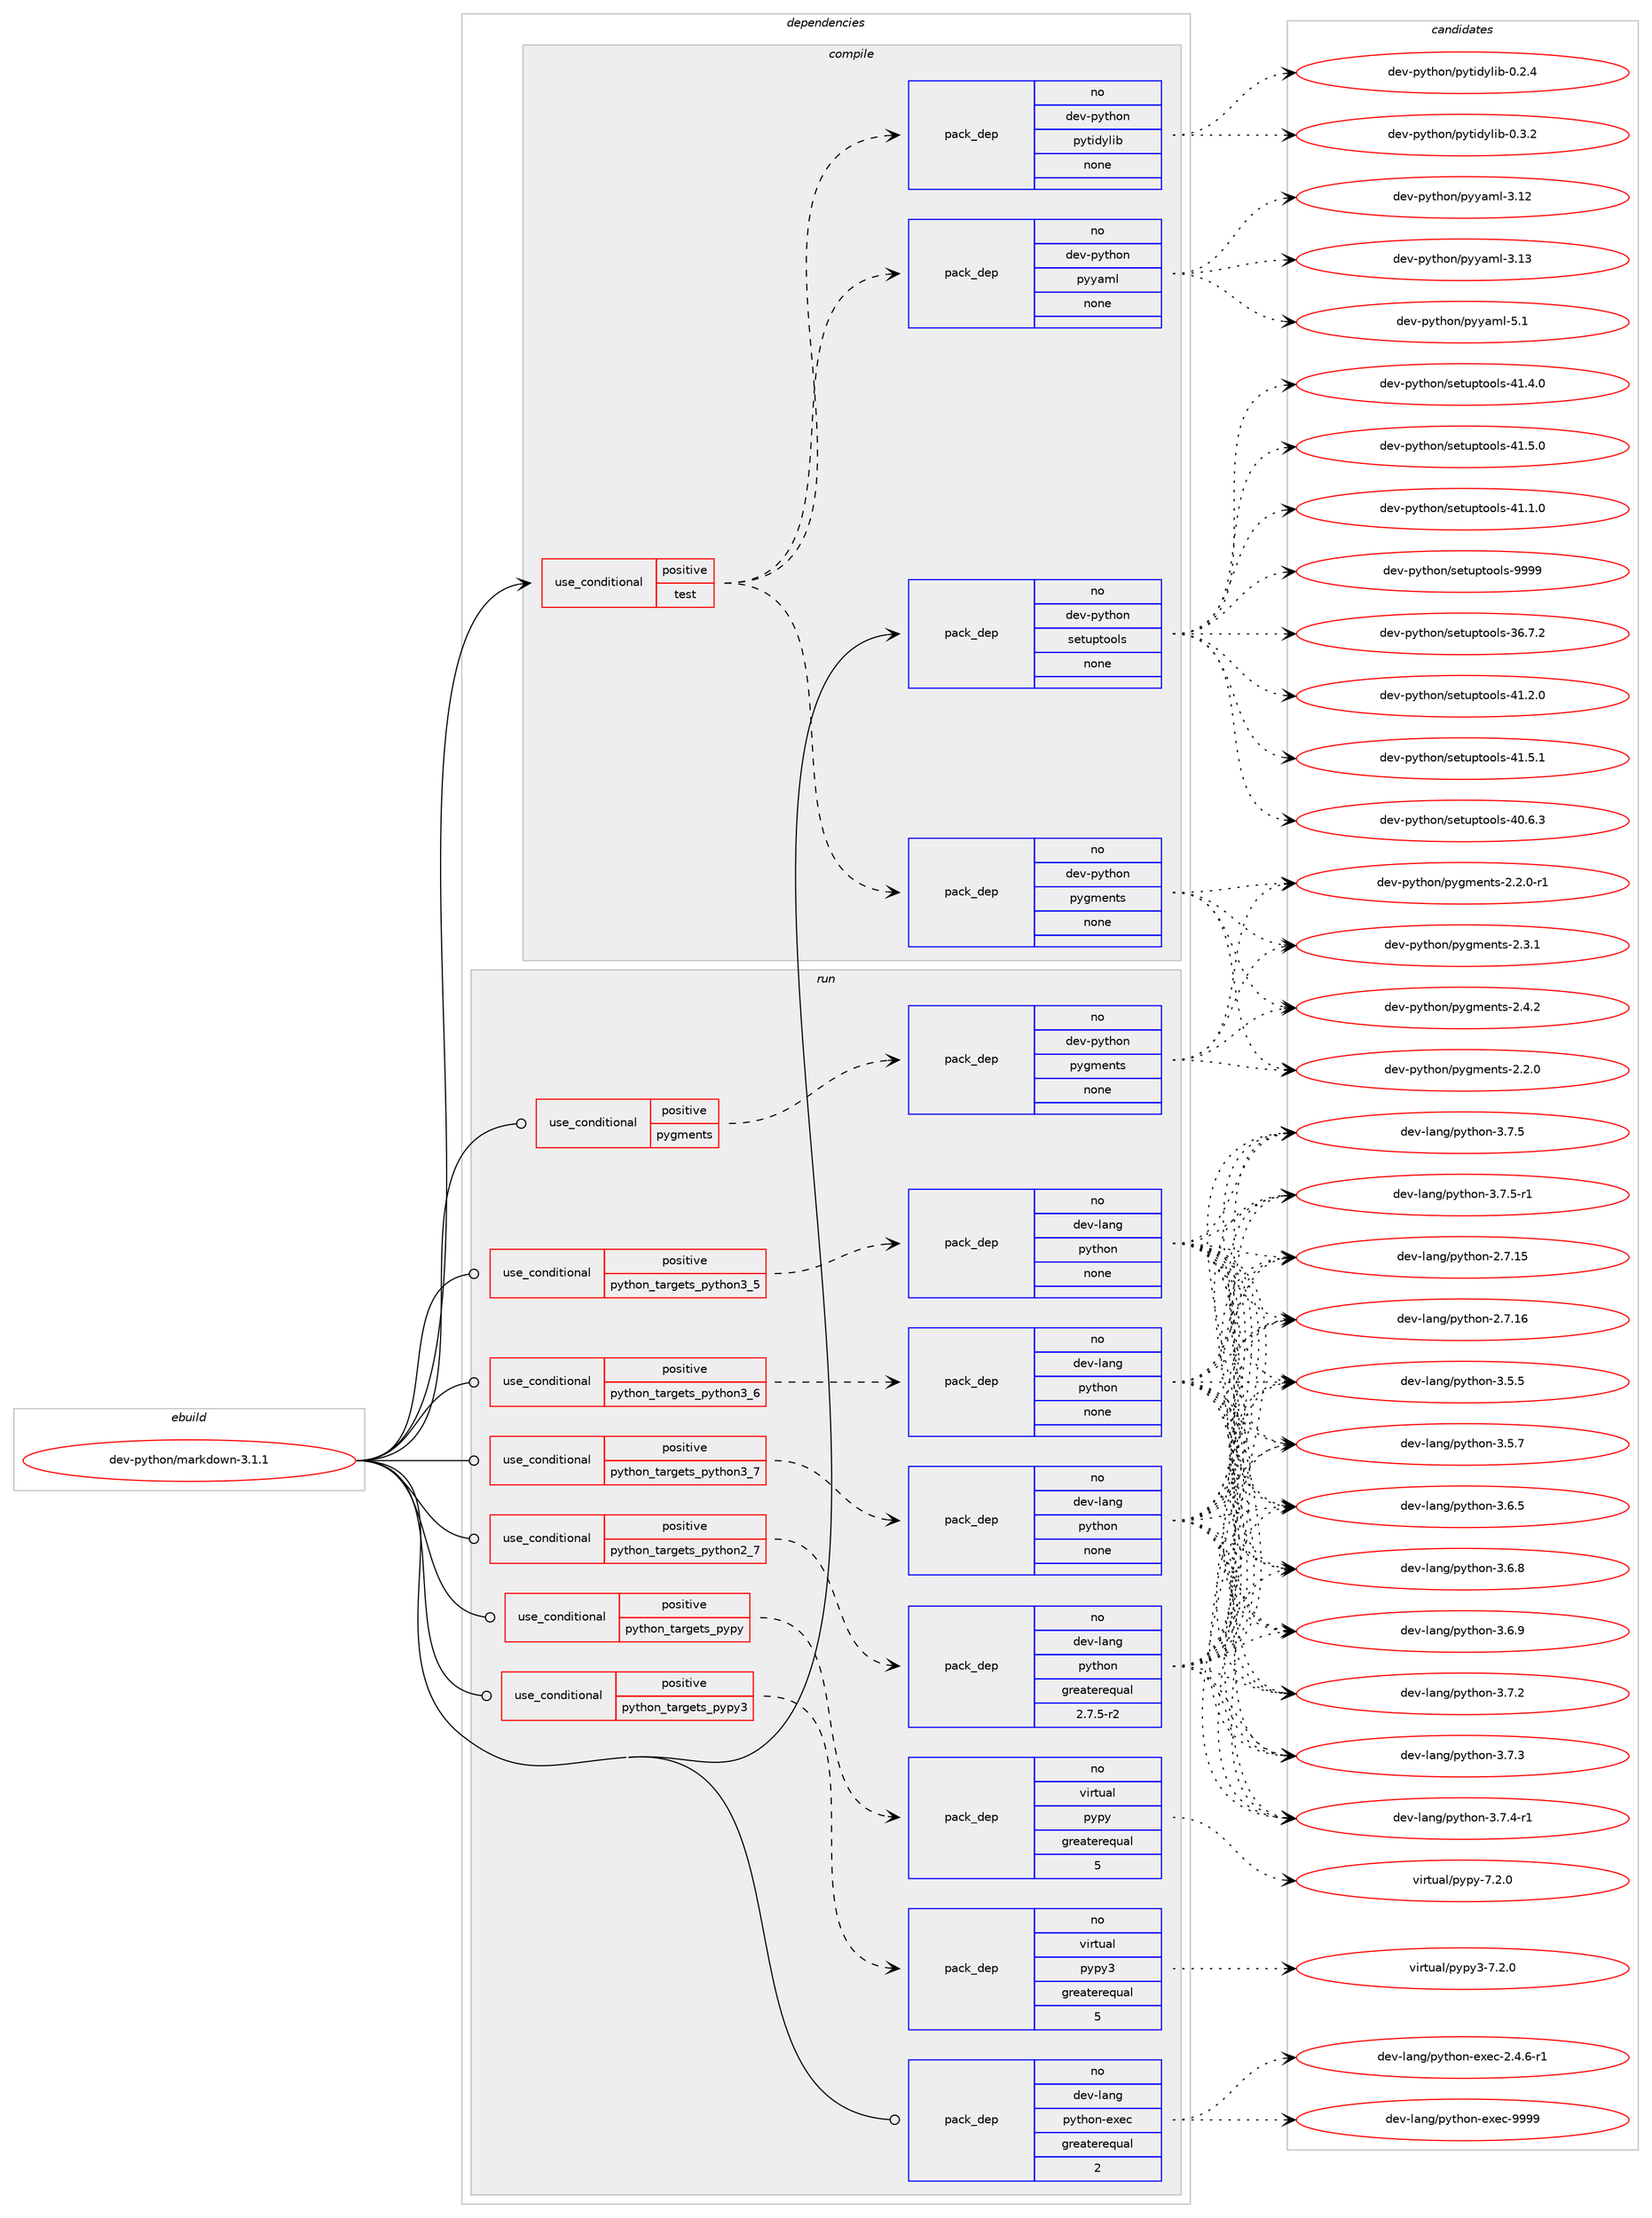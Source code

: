 digraph prolog {

# *************
# Graph options
# *************

newrank=true;
concentrate=true;
compound=true;
graph [rankdir=LR,fontname=Helvetica,fontsize=10,ranksep=1.5];#, ranksep=2.5, nodesep=0.2];
edge  [arrowhead=vee];
node  [fontname=Helvetica,fontsize=10];

# **********
# The ebuild
# **********

subgraph cluster_leftcol {
color=gray;
rank=same;
label=<<i>ebuild</i>>;
id [label="dev-python/markdown-3.1.1", color=red, width=4, href="../dev-python/markdown-3.1.1.svg"];
}

# ****************
# The dependencies
# ****************

subgraph cluster_midcol {
color=gray;
label=<<i>dependencies</i>>;
subgraph cluster_compile {
fillcolor="#eeeeee";
style=filled;
label=<<i>compile</i>>;
subgraph cond142327 {
dependency613986 [label=<<TABLE BORDER="0" CELLBORDER="1" CELLSPACING="0" CELLPADDING="4"><TR><TD ROWSPAN="3" CELLPADDING="10">use_conditional</TD></TR><TR><TD>positive</TD></TR><TR><TD>test</TD></TR></TABLE>>, shape=none, color=red];
subgraph pack459855 {
dependency613987 [label=<<TABLE BORDER="0" CELLBORDER="1" CELLSPACING="0" CELLPADDING="4" WIDTH="220"><TR><TD ROWSPAN="6" CELLPADDING="30">pack_dep</TD></TR><TR><TD WIDTH="110">no</TD></TR><TR><TD>dev-python</TD></TR><TR><TD>pygments</TD></TR><TR><TD>none</TD></TR><TR><TD></TD></TR></TABLE>>, shape=none, color=blue];
}
dependency613986:e -> dependency613987:w [weight=20,style="dashed",arrowhead="vee"];
subgraph pack459856 {
dependency613988 [label=<<TABLE BORDER="0" CELLBORDER="1" CELLSPACING="0" CELLPADDING="4" WIDTH="220"><TR><TD ROWSPAN="6" CELLPADDING="30">pack_dep</TD></TR><TR><TD WIDTH="110">no</TD></TR><TR><TD>dev-python</TD></TR><TR><TD>pytidylib</TD></TR><TR><TD>none</TD></TR><TR><TD></TD></TR></TABLE>>, shape=none, color=blue];
}
dependency613986:e -> dependency613988:w [weight=20,style="dashed",arrowhead="vee"];
subgraph pack459857 {
dependency613989 [label=<<TABLE BORDER="0" CELLBORDER="1" CELLSPACING="0" CELLPADDING="4" WIDTH="220"><TR><TD ROWSPAN="6" CELLPADDING="30">pack_dep</TD></TR><TR><TD WIDTH="110">no</TD></TR><TR><TD>dev-python</TD></TR><TR><TD>pyyaml</TD></TR><TR><TD>none</TD></TR><TR><TD></TD></TR></TABLE>>, shape=none, color=blue];
}
dependency613986:e -> dependency613989:w [weight=20,style="dashed",arrowhead="vee"];
}
id:e -> dependency613986:w [weight=20,style="solid",arrowhead="vee"];
subgraph pack459858 {
dependency613990 [label=<<TABLE BORDER="0" CELLBORDER="1" CELLSPACING="0" CELLPADDING="4" WIDTH="220"><TR><TD ROWSPAN="6" CELLPADDING="30">pack_dep</TD></TR><TR><TD WIDTH="110">no</TD></TR><TR><TD>dev-python</TD></TR><TR><TD>setuptools</TD></TR><TR><TD>none</TD></TR><TR><TD></TD></TR></TABLE>>, shape=none, color=blue];
}
id:e -> dependency613990:w [weight=20,style="solid",arrowhead="vee"];
}
subgraph cluster_compileandrun {
fillcolor="#eeeeee";
style=filled;
label=<<i>compile and run</i>>;
}
subgraph cluster_run {
fillcolor="#eeeeee";
style=filled;
label=<<i>run</i>>;
subgraph cond142328 {
dependency613991 [label=<<TABLE BORDER="0" CELLBORDER="1" CELLSPACING="0" CELLPADDING="4"><TR><TD ROWSPAN="3" CELLPADDING="10">use_conditional</TD></TR><TR><TD>positive</TD></TR><TR><TD>pygments</TD></TR></TABLE>>, shape=none, color=red];
subgraph pack459859 {
dependency613992 [label=<<TABLE BORDER="0" CELLBORDER="1" CELLSPACING="0" CELLPADDING="4" WIDTH="220"><TR><TD ROWSPAN="6" CELLPADDING="30">pack_dep</TD></TR><TR><TD WIDTH="110">no</TD></TR><TR><TD>dev-python</TD></TR><TR><TD>pygments</TD></TR><TR><TD>none</TD></TR><TR><TD></TD></TR></TABLE>>, shape=none, color=blue];
}
dependency613991:e -> dependency613992:w [weight=20,style="dashed",arrowhead="vee"];
}
id:e -> dependency613991:w [weight=20,style="solid",arrowhead="odot"];
subgraph cond142329 {
dependency613993 [label=<<TABLE BORDER="0" CELLBORDER="1" CELLSPACING="0" CELLPADDING="4"><TR><TD ROWSPAN="3" CELLPADDING="10">use_conditional</TD></TR><TR><TD>positive</TD></TR><TR><TD>python_targets_pypy</TD></TR></TABLE>>, shape=none, color=red];
subgraph pack459860 {
dependency613994 [label=<<TABLE BORDER="0" CELLBORDER="1" CELLSPACING="0" CELLPADDING="4" WIDTH="220"><TR><TD ROWSPAN="6" CELLPADDING="30">pack_dep</TD></TR><TR><TD WIDTH="110">no</TD></TR><TR><TD>virtual</TD></TR><TR><TD>pypy</TD></TR><TR><TD>greaterequal</TD></TR><TR><TD>5</TD></TR></TABLE>>, shape=none, color=blue];
}
dependency613993:e -> dependency613994:w [weight=20,style="dashed",arrowhead="vee"];
}
id:e -> dependency613993:w [weight=20,style="solid",arrowhead="odot"];
subgraph cond142330 {
dependency613995 [label=<<TABLE BORDER="0" CELLBORDER="1" CELLSPACING="0" CELLPADDING="4"><TR><TD ROWSPAN="3" CELLPADDING="10">use_conditional</TD></TR><TR><TD>positive</TD></TR><TR><TD>python_targets_pypy3</TD></TR></TABLE>>, shape=none, color=red];
subgraph pack459861 {
dependency613996 [label=<<TABLE BORDER="0" CELLBORDER="1" CELLSPACING="0" CELLPADDING="4" WIDTH="220"><TR><TD ROWSPAN="6" CELLPADDING="30">pack_dep</TD></TR><TR><TD WIDTH="110">no</TD></TR><TR><TD>virtual</TD></TR><TR><TD>pypy3</TD></TR><TR><TD>greaterequal</TD></TR><TR><TD>5</TD></TR></TABLE>>, shape=none, color=blue];
}
dependency613995:e -> dependency613996:w [weight=20,style="dashed",arrowhead="vee"];
}
id:e -> dependency613995:w [weight=20,style="solid",arrowhead="odot"];
subgraph cond142331 {
dependency613997 [label=<<TABLE BORDER="0" CELLBORDER="1" CELLSPACING="0" CELLPADDING="4"><TR><TD ROWSPAN="3" CELLPADDING="10">use_conditional</TD></TR><TR><TD>positive</TD></TR><TR><TD>python_targets_python2_7</TD></TR></TABLE>>, shape=none, color=red];
subgraph pack459862 {
dependency613998 [label=<<TABLE BORDER="0" CELLBORDER="1" CELLSPACING="0" CELLPADDING="4" WIDTH="220"><TR><TD ROWSPAN="6" CELLPADDING="30">pack_dep</TD></TR><TR><TD WIDTH="110">no</TD></TR><TR><TD>dev-lang</TD></TR><TR><TD>python</TD></TR><TR><TD>greaterequal</TD></TR><TR><TD>2.7.5-r2</TD></TR></TABLE>>, shape=none, color=blue];
}
dependency613997:e -> dependency613998:w [weight=20,style="dashed",arrowhead="vee"];
}
id:e -> dependency613997:w [weight=20,style="solid",arrowhead="odot"];
subgraph cond142332 {
dependency613999 [label=<<TABLE BORDER="0" CELLBORDER="1" CELLSPACING="0" CELLPADDING="4"><TR><TD ROWSPAN="3" CELLPADDING="10">use_conditional</TD></TR><TR><TD>positive</TD></TR><TR><TD>python_targets_python3_5</TD></TR></TABLE>>, shape=none, color=red];
subgraph pack459863 {
dependency614000 [label=<<TABLE BORDER="0" CELLBORDER="1" CELLSPACING="0" CELLPADDING="4" WIDTH="220"><TR><TD ROWSPAN="6" CELLPADDING="30">pack_dep</TD></TR><TR><TD WIDTH="110">no</TD></TR><TR><TD>dev-lang</TD></TR><TR><TD>python</TD></TR><TR><TD>none</TD></TR><TR><TD></TD></TR></TABLE>>, shape=none, color=blue];
}
dependency613999:e -> dependency614000:w [weight=20,style="dashed",arrowhead="vee"];
}
id:e -> dependency613999:w [weight=20,style="solid",arrowhead="odot"];
subgraph cond142333 {
dependency614001 [label=<<TABLE BORDER="0" CELLBORDER="1" CELLSPACING="0" CELLPADDING="4"><TR><TD ROWSPAN="3" CELLPADDING="10">use_conditional</TD></TR><TR><TD>positive</TD></TR><TR><TD>python_targets_python3_6</TD></TR></TABLE>>, shape=none, color=red];
subgraph pack459864 {
dependency614002 [label=<<TABLE BORDER="0" CELLBORDER="1" CELLSPACING="0" CELLPADDING="4" WIDTH="220"><TR><TD ROWSPAN="6" CELLPADDING="30">pack_dep</TD></TR><TR><TD WIDTH="110">no</TD></TR><TR><TD>dev-lang</TD></TR><TR><TD>python</TD></TR><TR><TD>none</TD></TR><TR><TD></TD></TR></TABLE>>, shape=none, color=blue];
}
dependency614001:e -> dependency614002:w [weight=20,style="dashed",arrowhead="vee"];
}
id:e -> dependency614001:w [weight=20,style="solid",arrowhead="odot"];
subgraph cond142334 {
dependency614003 [label=<<TABLE BORDER="0" CELLBORDER="1" CELLSPACING="0" CELLPADDING="4"><TR><TD ROWSPAN="3" CELLPADDING="10">use_conditional</TD></TR><TR><TD>positive</TD></TR><TR><TD>python_targets_python3_7</TD></TR></TABLE>>, shape=none, color=red];
subgraph pack459865 {
dependency614004 [label=<<TABLE BORDER="0" CELLBORDER="1" CELLSPACING="0" CELLPADDING="4" WIDTH="220"><TR><TD ROWSPAN="6" CELLPADDING="30">pack_dep</TD></TR><TR><TD WIDTH="110">no</TD></TR><TR><TD>dev-lang</TD></TR><TR><TD>python</TD></TR><TR><TD>none</TD></TR><TR><TD></TD></TR></TABLE>>, shape=none, color=blue];
}
dependency614003:e -> dependency614004:w [weight=20,style="dashed",arrowhead="vee"];
}
id:e -> dependency614003:w [weight=20,style="solid",arrowhead="odot"];
subgraph pack459866 {
dependency614005 [label=<<TABLE BORDER="0" CELLBORDER="1" CELLSPACING="0" CELLPADDING="4" WIDTH="220"><TR><TD ROWSPAN="6" CELLPADDING="30">pack_dep</TD></TR><TR><TD WIDTH="110">no</TD></TR><TR><TD>dev-lang</TD></TR><TR><TD>python-exec</TD></TR><TR><TD>greaterequal</TD></TR><TR><TD>2</TD></TR></TABLE>>, shape=none, color=blue];
}
id:e -> dependency614005:w [weight=20,style="solid",arrowhead="odot"];
}
}

# **************
# The candidates
# **************

subgraph cluster_choices {
rank=same;
color=gray;
label=<<i>candidates</i>>;

subgraph choice459855 {
color=black;
nodesep=1;
choice1001011184511212111610411111047112121103109101110116115455046504648 [label="dev-python/pygments-2.2.0", color=red, width=4,href="../dev-python/pygments-2.2.0.svg"];
choice10010111845112121116104111110471121211031091011101161154550465046484511449 [label="dev-python/pygments-2.2.0-r1", color=red, width=4,href="../dev-python/pygments-2.2.0-r1.svg"];
choice1001011184511212111610411111047112121103109101110116115455046514649 [label="dev-python/pygments-2.3.1", color=red, width=4,href="../dev-python/pygments-2.3.1.svg"];
choice1001011184511212111610411111047112121103109101110116115455046524650 [label="dev-python/pygments-2.4.2", color=red, width=4,href="../dev-python/pygments-2.4.2.svg"];
dependency613987:e -> choice1001011184511212111610411111047112121103109101110116115455046504648:w [style=dotted,weight="100"];
dependency613987:e -> choice10010111845112121116104111110471121211031091011101161154550465046484511449:w [style=dotted,weight="100"];
dependency613987:e -> choice1001011184511212111610411111047112121103109101110116115455046514649:w [style=dotted,weight="100"];
dependency613987:e -> choice1001011184511212111610411111047112121103109101110116115455046524650:w [style=dotted,weight="100"];
}
subgraph choice459856 {
color=black;
nodesep=1;
choice100101118451121211161041111104711212111610510012110810598454846504652 [label="dev-python/pytidylib-0.2.4", color=red, width=4,href="../dev-python/pytidylib-0.2.4.svg"];
choice100101118451121211161041111104711212111610510012110810598454846514650 [label="dev-python/pytidylib-0.3.2", color=red, width=4,href="../dev-python/pytidylib-0.3.2.svg"];
dependency613988:e -> choice100101118451121211161041111104711212111610510012110810598454846504652:w [style=dotted,weight="100"];
dependency613988:e -> choice100101118451121211161041111104711212111610510012110810598454846514650:w [style=dotted,weight="100"];
}
subgraph choice459857 {
color=black;
nodesep=1;
choice1001011184511212111610411111047112121121971091084551464950 [label="dev-python/pyyaml-3.12", color=red, width=4,href="../dev-python/pyyaml-3.12.svg"];
choice1001011184511212111610411111047112121121971091084551464951 [label="dev-python/pyyaml-3.13", color=red, width=4,href="../dev-python/pyyaml-3.13.svg"];
choice10010111845112121116104111110471121211219710910845534649 [label="dev-python/pyyaml-5.1", color=red, width=4,href="../dev-python/pyyaml-5.1.svg"];
dependency613989:e -> choice1001011184511212111610411111047112121121971091084551464950:w [style=dotted,weight="100"];
dependency613989:e -> choice1001011184511212111610411111047112121121971091084551464951:w [style=dotted,weight="100"];
dependency613989:e -> choice10010111845112121116104111110471121211219710910845534649:w [style=dotted,weight="100"];
}
subgraph choice459858 {
color=black;
nodesep=1;
choice100101118451121211161041111104711510111611711211611111110811545515446554650 [label="dev-python/setuptools-36.7.2", color=red, width=4,href="../dev-python/setuptools-36.7.2.svg"];
choice100101118451121211161041111104711510111611711211611111110811545524846544651 [label="dev-python/setuptools-40.6.3", color=red, width=4,href="../dev-python/setuptools-40.6.3.svg"];
choice100101118451121211161041111104711510111611711211611111110811545524946494648 [label="dev-python/setuptools-41.1.0", color=red, width=4,href="../dev-python/setuptools-41.1.0.svg"];
choice100101118451121211161041111104711510111611711211611111110811545524946504648 [label="dev-python/setuptools-41.2.0", color=red, width=4,href="../dev-python/setuptools-41.2.0.svg"];
choice100101118451121211161041111104711510111611711211611111110811545524946524648 [label="dev-python/setuptools-41.4.0", color=red, width=4,href="../dev-python/setuptools-41.4.0.svg"];
choice100101118451121211161041111104711510111611711211611111110811545524946534648 [label="dev-python/setuptools-41.5.0", color=red, width=4,href="../dev-python/setuptools-41.5.0.svg"];
choice100101118451121211161041111104711510111611711211611111110811545524946534649 [label="dev-python/setuptools-41.5.1", color=red, width=4,href="../dev-python/setuptools-41.5.1.svg"];
choice10010111845112121116104111110471151011161171121161111111081154557575757 [label="dev-python/setuptools-9999", color=red, width=4,href="../dev-python/setuptools-9999.svg"];
dependency613990:e -> choice100101118451121211161041111104711510111611711211611111110811545515446554650:w [style=dotted,weight="100"];
dependency613990:e -> choice100101118451121211161041111104711510111611711211611111110811545524846544651:w [style=dotted,weight="100"];
dependency613990:e -> choice100101118451121211161041111104711510111611711211611111110811545524946494648:w [style=dotted,weight="100"];
dependency613990:e -> choice100101118451121211161041111104711510111611711211611111110811545524946504648:w [style=dotted,weight="100"];
dependency613990:e -> choice100101118451121211161041111104711510111611711211611111110811545524946524648:w [style=dotted,weight="100"];
dependency613990:e -> choice100101118451121211161041111104711510111611711211611111110811545524946534648:w [style=dotted,weight="100"];
dependency613990:e -> choice100101118451121211161041111104711510111611711211611111110811545524946534649:w [style=dotted,weight="100"];
dependency613990:e -> choice10010111845112121116104111110471151011161171121161111111081154557575757:w [style=dotted,weight="100"];
}
subgraph choice459859 {
color=black;
nodesep=1;
choice1001011184511212111610411111047112121103109101110116115455046504648 [label="dev-python/pygments-2.2.0", color=red, width=4,href="../dev-python/pygments-2.2.0.svg"];
choice10010111845112121116104111110471121211031091011101161154550465046484511449 [label="dev-python/pygments-2.2.0-r1", color=red, width=4,href="../dev-python/pygments-2.2.0-r1.svg"];
choice1001011184511212111610411111047112121103109101110116115455046514649 [label="dev-python/pygments-2.3.1", color=red, width=4,href="../dev-python/pygments-2.3.1.svg"];
choice1001011184511212111610411111047112121103109101110116115455046524650 [label="dev-python/pygments-2.4.2", color=red, width=4,href="../dev-python/pygments-2.4.2.svg"];
dependency613992:e -> choice1001011184511212111610411111047112121103109101110116115455046504648:w [style=dotted,weight="100"];
dependency613992:e -> choice10010111845112121116104111110471121211031091011101161154550465046484511449:w [style=dotted,weight="100"];
dependency613992:e -> choice1001011184511212111610411111047112121103109101110116115455046514649:w [style=dotted,weight="100"];
dependency613992:e -> choice1001011184511212111610411111047112121103109101110116115455046524650:w [style=dotted,weight="100"];
}
subgraph choice459860 {
color=black;
nodesep=1;
choice1181051141161179710847112121112121455546504648 [label="virtual/pypy-7.2.0", color=red, width=4,href="../virtual/pypy-7.2.0.svg"];
dependency613994:e -> choice1181051141161179710847112121112121455546504648:w [style=dotted,weight="100"];
}
subgraph choice459861 {
color=black;
nodesep=1;
choice118105114116117971084711212111212151455546504648 [label="virtual/pypy3-7.2.0", color=red, width=4,href="../virtual/pypy3-7.2.0.svg"];
dependency613996:e -> choice118105114116117971084711212111212151455546504648:w [style=dotted,weight="100"];
}
subgraph choice459862 {
color=black;
nodesep=1;
choice10010111845108971101034711212111610411111045504655464953 [label="dev-lang/python-2.7.15", color=red, width=4,href="../dev-lang/python-2.7.15.svg"];
choice10010111845108971101034711212111610411111045504655464954 [label="dev-lang/python-2.7.16", color=red, width=4,href="../dev-lang/python-2.7.16.svg"];
choice100101118451089711010347112121116104111110455146534653 [label="dev-lang/python-3.5.5", color=red, width=4,href="../dev-lang/python-3.5.5.svg"];
choice100101118451089711010347112121116104111110455146534655 [label="dev-lang/python-3.5.7", color=red, width=4,href="../dev-lang/python-3.5.7.svg"];
choice100101118451089711010347112121116104111110455146544653 [label="dev-lang/python-3.6.5", color=red, width=4,href="../dev-lang/python-3.6.5.svg"];
choice100101118451089711010347112121116104111110455146544656 [label="dev-lang/python-3.6.8", color=red, width=4,href="../dev-lang/python-3.6.8.svg"];
choice100101118451089711010347112121116104111110455146544657 [label="dev-lang/python-3.6.9", color=red, width=4,href="../dev-lang/python-3.6.9.svg"];
choice100101118451089711010347112121116104111110455146554650 [label="dev-lang/python-3.7.2", color=red, width=4,href="../dev-lang/python-3.7.2.svg"];
choice100101118451089711010347112121116104111110455146554651 [label="dev-lang/python-3.7.3", color=red, width=4,href="../dev-lang/python-3.7.3.svg"];
choice1001011184510897110103471121211161041111104551465546524511449 [label="dev-lang/python-3.7.4-r1", color=red, width=4,href="../dev-lang/python-3.7.4-r1.svg"];
choice100101118451089711010347112121116104111110455146554653 [label="dev-lang/python-3.7.5", color=red, width=4,href="../dev-lang/python-3.7.5.svg"];
choice1001011184510897110103471121211161041111104551465546534511449 [label="dev-lang/python-3.7.5-r1", color=red, width=4,href="../dev-lang/python-3.7.5-r1.svg"];
dependency613998:e -> choice10010111845108971101034711212111610411111045504655464953:w [style=dotted,weight="100"];
dependency613998:e -> choice10010111845108971101034711212111610411111045504655464954:w [style=dotted,weight="100"];
dependency613998:e -> choice100101118451089711010347112121116104111110455146534653:w [style=dotted,weight="100"];
dependency613998:e -> choice100101118451089711010347112121116104111110455146534655:w [style=dotted,weight="100"];
dependency613998:e -> choice100101118451089711010347112121116104111110455146544653:w [style=dotted,weight="100"];
dependency613998:e -> choice100101118451089711010347112121116104111110455146544656:w [style=dotted,weight="100"];
dependency613998:e -> choice100101118451089711010347112121116104111110455146544657:w [style=dotted,weight="100"];
dependency613998:e -> choice100101118451089711010347112121116104111110455146554650:w [style=dotted,weight="100"];
dependency613998:e -> choice100101118451089711010347112121116104111110455146554651:w [style=dotted,weight="100"];
dependency613998:e -> choice1001011184510897110103471121211161041111104551465546524511449:w [style=dotted,weight="100"];
dependency613998:e -> choice100101118451089711010347112121116104111110455146554653:w [style=dotted,weight="100"];
dependency613998:e -> choice1001011184510897110103471121211161041111104551465546534511449:w [style=dotted,weight="100"];
}
subgraph choice459863 {
color=black;
nodesep=1;
choice10010111845108971101034711212111610411111045504655464953 [label="dev-lang/python-2.7.15", color=red, width=4,href="../dev-lang/python-2.7.15.svg"];
choice10010111845108971101034711212111610411111045504655464954 [label="dev-lang/python-2.7.16", color=red, width=4,href="../dev-lang/python-2.7.16.svg"];
choice100101118451089711010347112121116104111110455146534653 [label="dev-lang/python-3.5.5", color=red, width=4,href="../dev-lang/python-3.5.5.svg"];
choice100101118451089711010347112121116104111110455146534655 [label="dev-lang/python-3.5.7", color=red, width=4,href="../dev-lang/python-3.5.7.svg"];
choice100101118451089711010347112121116104111110455146544653 [label="dev-lang/python-3.6.5", color=red, width=4,href="../dev-lang/python-3.6.5.svg"];
choice100101118451089711010347112121116104111110455146544656 [label="dev-lang/python-3.6.8", color=red, width=4,href="../dev-lang/python-3.6.8.svg"];
choice100101118451089711010347112121116104111110455146544657 [label="dev-lang/python-3.6.9", color=red, width=4,href="../dev-lang/python-3.6.9.svg"];
choice100101118451089711010347112121116104111110455146554650 [label="dev-lang/python-3.7.2", color=red, width=4,href="../dev-lang/python-3.7.2.svg"];
choice100101118451089711010347112121116104111110455146554651 [label="dev-lang/python-3.7.3", color=red, width=4,href="../dev-lang/python-3.7.3.svg"];
choice1001011184510897110103471121211161041111104551465546524511449 [label="dev-lang/python-3.7.4-r1", color=red, width=4,href="../dev-lang/python-3.7.4-r1.svg"];
choice100101118451089711010347112121116104111110455146554653 [label="dev-lang/python-3.7.5", color=red, width=4,href="../dev-lang/python-3.7.5.svg"];
choice1001011184510897110103471121211161041111104551465546534511449 [label="dev-lang/python-3.7.5-r1", color=red, width=4,href="../dev-lang/python-3.7.5-r1.svg"];
dependency614000:e -> choice10010111845108971101034711212111610411111045504655464953:w [style=dotted,weight="100"];
dependency614000:e -> choice10010111845108971101034711212111610411111045504655464954:w [style=dotted,weight="100"];
dependency614000:e -> choice100101118451089711010347112121116104111110455146534653:w [style=dotted,weight="100"];
dependency614000:e -> choice100101118451089711010347112121116104111110455146534655:w [style=dotted,weight="100"];
dependency614000:e -> choice100101118451089711010347112121116104111110455146544653:w [style=dotted,weight="100"];
dependency614000:e -> choice100101118451089711010347112121116104111110455146544656:w [style=dotted,weight="100"];
dependency614000:e -> choice100101118451089711010347112121116104111110455146544657:w [style=dotted,weight="100"];
dependency614000:e -> choice100101118451089711010347112121116104111110455146554650:w [style=dotted,weight="100"];
dependency614000:e -> choice100101118451089711010347112121116104111110455146554651:w [style=dotted,weight="100"];
dependency614000:e -> choice1001011184510897110103471121211161041111104551465546524511449:w [style=dotted,weight="100"];
dependency614000:e -> choice100101118451089711010347112121116104111110455146554653:w [style=dotted,weight="100"];
dependency614000:e -> choice1001011184510897110103471121211161041111104551465546534511449:w [style=dotted,weight="100"];
}
subgraph choice459864 {
color=black;
nodesep=1;
choice10010111845108971101034711212111610411111045504655464953 [label="dev-lang/python-2.7.15", color=red, width=4,href="../dev-lang/python-2.7.15.svg"];
choice10010111845108971101034711212111610411111045504655464954 [label="dev-lang/python-2.7.16", color=red, width=4,href="../dev-lang/python-2.7.16.svg"];
choice100101118451089711010347112121116104111110455146534653 [label="dev-lang/python-3.5.5", color=red, width=4,href="../dev-lang/python-3.5.5.svg"];
choice100101118451089711010347112121116104111110455146534655 [label="dev-lang/python-3.5.7", color=red, width=4,href="../dev-lang/python-3.5.7.svg"];
choice100101118451089711010347112121116104111110455146544653 [label="dev-lang/python-3.6.5", color=red, width=4,href="../dev-lang/python-3.6.5.svg"];
choice100101118451089711010347112121116104111110455146544656 [label="dev-lang/python-3.6.8", color=red, width=4,href="../dev-lang/python-3.6.8.svg"];
choice100101118451089711010347112121116104111110455146544657 [label="dev-lang/python-3.6.9", color=red, width=4,href="../dev-lang/python-3.6.9.svg"];
choice100101118451089711010347112121116104111110455146554650 [label="dev-lang/python-3.7.2", color=red, width=4,href="../dev-lang/python-3.7.2.svg"];
choice100101118451089711010347112121116104111110455146554651 [label="dev-lang/python-3.7.3", color=red, width=4,href="../dev-lang/python-3.7.3.svg"];
choice1001011184510897110103471121211161041111104551465546524511449 [label="dev-lang/python-3.7.4-r1", color=red, width=4,href="../dev-lang/python-3.7.4-r1.svg"];
choice100101118451089711010347112121116104111110455146554653 [label="dev-lang/python-3.7.5", color=red, width=4,href="../dev-lang/python-3.7.5.svg"];
choice1001011184510897110103471121211161041111104551465546534511449 [label="dev-lang/python-3.7.5-r1", color=red, width=4,href="../dev-lang/python-3.7.5-r1.svg"];
dependency614002:e -> choice10010111845108971101034711212111610411111045504655464953:w [style=dotted,weight="100"];
dependency614002:e -> choice10010111845108971101034711212111610411111045504655464954:w [style=dotted,weight="100"];
dependency614002:e -> choice100101118451089711010347112121116104111110455146534653:w [style=dotted,weight="100"];
dependency614002:e -> choice100101118451089711010347112121116104111110455146534655:w [style=dotted,weight="100"];
dependency614002:e -> choice100101118451089711010347112121116104111110455146544653:w [style=dotted,weight="100"];
dependency614002:e -> choice100101118451089711010347112121116104111110455146544656:w [style=dotted,weight="100"];
dependency614002:e -> choice100101118451089711010347112121116104111110455146544657:w [style=dotted,weight="100"];
dependency614002:e -> choice100101118451089711010347112121116104111110455146554650:w [style=dotted,weight="100"];
dependency614002:e -> choice100101118451089711010347112121116104111110455146554651:w [style=dotted,weight="100"];
dependency614002:e -> choice1001011184510897110103471121211161041111104551465546524511449:w [style=dotted,weight="100"];
dependency614002:e -> choice100101118451089711010347112121116104111110455146554653:w [style=dotted,weight="100"];
dependency614002:e -> choice1001011184510897110103471121211161041111104551465546534511449:w [style=dotted,weight="100"];
}
subgraph choice459865 {
color=black;
nodesep=1;
choice10010111845108971101034711212111610411111045504655464953 [label="dev-lang/python-2.7.15", color=red, width=4,href="../dev-lang/python-2.7.15.svg"];
choice10010111845108971101034711212111610411111045504655464954 [label="dev-lang/python-2.7.16", color=red, width=4,href="../dev-lang/python-2.7.16.svg"];
choice100101118451089711010347112121116104111110455146534653 [label="dev-lang/python-3.5.5", color=red, width=4,href="../dev-lang/python-3.5.5.svg"];
choice100101118451089711010347112121116104111110455146534655 [label="dev-lang/python-3.5.7", color=red, width=4,href="../dev-lang/python-3.5.7.svg"];
choice100101118451089711010347112121116104111110455146544653 [label="dev-lang/python-3.6.5", color=red, width=4,href="../dev-lang/python-3.6.5.svg"];
choice100101118451089711010347112121116104111110455146544656 [label="dev-lang/python-3.6.8", color=red, width=4,href="../dev-lang/python-3.6.8.svg"];
choice100101118451089711010347112121116104111110455146544657 [label="dev-lang/python-3.6.9", color=red, width=4,href="../dev-lang/python-3.6.9.svg"];
choice100101118451089711010347112121116104111110455146554650 [label="dev-lang/python-3.7.2", color=red, width=4,href="../dev-lang/python-3.7.2.svg"];
choice100101118451089711010347112121116104111110455146554651 [label="dev-lang/python-3.7.3", color=red, width=4,href="../dev-lang/python-3.7.3.svg"];
choice1001011184510897110103471121211161041111104551465546524511449 [label="dev-lang/python-3.7.4-r1", color=red, width=4,href="../dev-lang/python-3.7.4-r1.svg"];
choice100101118451089711010347112121116104111110455146554653 [label="dev-lang/python-3.7.5", color=red, width=4,href="../dev-lang/python-3.7.5.svg"];
choice1001011184510897110103471121211161041111104551465546534511449 [label="dev-lang/python-3.7.5-r1", color=red, width=4,href="../dev-lang/python-3.7.5-r1.svg"];
dependency614004:e -> choice10010111845108971101034711212111610411111045504655464953:w [style=dotted,weight="100"];
dependency614004:e -> choice10010111845108971101034711212111610411111045504655464954:w [style=dotted,weight="100"];
dependency614004:e -> choice100101118451089711010347112121116104111110455146534653:w [style=dotted,weight="100"];
dependency614004:e -> choice100101118451089711010347112121116104111110455146534655:w [style=dotted,weight="100"];
dependency614004:e -> choice100101118451089711010347112121116104111110455146544653:w [style=dotted,weight="100"];
dependency614004:e -> choice100101118451089711010347112121116104111110455146544656:w [style=dotted,weight="100"];
dependency614004:e -> choice100101118451089711010347112121116104111110455146544657:w [style=dotted,weight="100"];
dependency614004:e -> choice100101118451089711010347112121116104111110455146554650:w [style=dotted,weight="100"];
dependency614004:e -> choice100101118451089711010347112121116104111110455146554651:w [style=dotted,weight="100"];
dependency614004:e -> choice1001011184510897110103471121211161041111104551465546524511449:w [style=dotted,weight="100"];
dependency614004:e -> choice100101118451089711010347112121116104111110455146554653:w [style=dotted,weight="100"];
dependency614004:e -> choice1001011184510897110103471121211161041111104551465546534511449:w [style=dotted,weight="100"];
}
subgraph choice459866 {
color=black;
nodesep=1;
choice10010111845108971101034711212111610411111045101120101994550465246544511449 [label="dev-lang/python-exec-2.4.6-r1", color=red, width=4,href="../dev-lang/python-exec-2.4.6-r1.svg"];
choice10010111845108971101034711212111610411111045101120101994557575757 [label="dev-lang/python-exec-9999", color=red, width=4,href="../dev-lang/python-exec-9999.svg"];
dependency614005:e -> choice10010111845108971101034711212111610411111045101120101994550465246544511449:w [style=dotted,weight="100"];
dependency614005:e -> choice10010111845108971101034711212111610411111045101120101994557575757:w [style=dotted,weight="100"];
}
}

}
